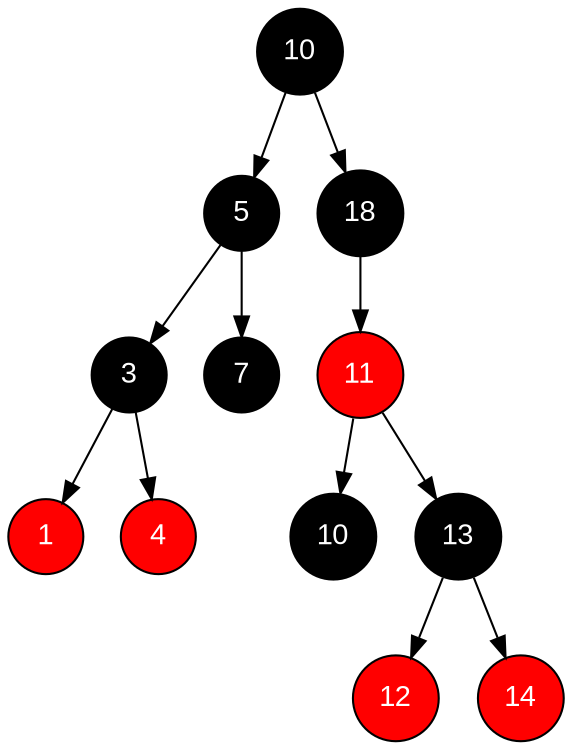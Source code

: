digraph RBTree {
    node [shape=circle, fontname="Arial"];
    "0x7ffedc55ac30" [label="10", style=filled, fillcolor=black, fontcolor=white];
    "0x7ffedc55ac10" [label="5", style=filled, fillcolor=black, fontcolor=white];
    "0x7ffedc55abd0" [label="3", style=filled, fillcolor=black, fontcolor=white];
    "0x7ffedc55ab50" [label="1", style=filled, fillcolor=red, fontcolor=white];
    "0x7ffedc55ab30" [label="4", style=filled, fillcolor=red, fontcolor=white];
    "0x7ffedc55abb0" [label="7", style=filled, fillcolor=black, fontcolor=white];
    "0x7ffedc55ab70" [label="18", style=filled, fillcolor=black, fontcolor=white];
    "0x7ffedc55ab10" [label="11", style=filled, fillcolor=red, fontcolor=white];
    "0x7ffedc55aaf0" [label="10", style=filled, fillcolor=black, fontcolor=white];
    "0x7ffedc55aad0" [label="13", style=filled, fillcolor=black, fontcolor=white];
    "0x7ffedc55ab90" [label="12", style=filled, fillcolor=red, fontcolor=white];
    "0x7ffedc55aab0" [label="14", style=filled, fillcolor=red, fontcolor=white];
    "0x7ffedc55ac30" -> "0x7ffedc55ac10";
    "0x7ffedc55ac30" -> "0x7ffedc55ab70";
    "0x7ffedc55ac10" -> "0x7ffedc55abd0";
    "0x7ffedc55ac10" -> "0x7ffedc55abb0";
    "0x7ffedc55abd0" -> "0x7ffedc55ab50";
    "0x7ffedc55abd0" -> "0x7ffedc55ab30";
    "0x7ffedc55ab70" -> "0x7ffedc55ab10";
    "0x7ffedc55ab10" -> "0x7ffedc55aaf0";
    "0x7ffedc55ab10" -> "0x7ffedc55aad0";
    "0x7ffedc55aad0" -> "0x7ffedc55ab90";
    "0x7ffedc55aad0" -> "0x7ffedc55aab0";
}

